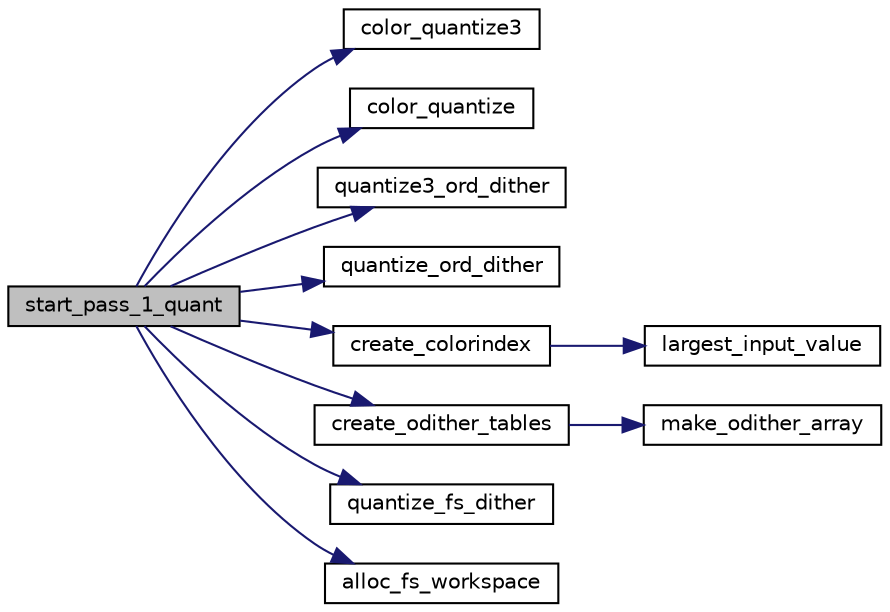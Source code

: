 digraph "start_pass_1_quant"
{
 // LATEX_PDF_SIZE
  bgcolor="transparent";
  edge [fontname="Helvetica",fontsize="10",labelfontname="Helvetica",labelfontsize="10"];
  node [fontname="Helvetica",fontsize="10",shape=record];
  rankdir="LR";
  Node113 [label="start_pass_1_quant",height=0.2,width=0.4,color="black", fillcolor="grey75", style="filled", fontcolor="black",tooltip=" "];
  Node113 -> Node114 [color="midnightblue",fontsize="10",style="solid",fontname="Helvetica"];
  Node114 [label="color_quantize3",height=0.2,width=0.4,color="black",URL="$jquant1_8c.html#a21078ef0a922cf067a9abefd643587a8",tooltip=" "];
  Node113 -> Node115 [color="midnightblue",fontsize="10",style="solid",fontname="Helvetica"];
  Node115 [label="color_quantize",height=0.2,width=0.4,color="black",URL="$jquant1_8c.html#a7cd0ab37d067e082d52761a72a34f393",tooltip=" "];
  Node113 -> Node116 [color="midnightblue",fontsize="10",style="solid",fontname="Helvetica"];
  Node116 [label="quantize3_ord_dither",height=0.2,width=0.4,color="black",URL="$jquant1_8c.html#a4073442f98bc77f21346ee43500c28df",tooltip=" "];
  Node113 -> Node117 [color="midnightblue",fontsize="10",style="solid",fontname="Helvetica"];
  Node117 [label="quantize_ord_dither",height=0.2,width=0.4,color="black",URL="$jquant1_8c.html#afc3bd33f61f864c151728c40524f4a3d",tooltip=" "];
  Node113 -> Node118 [color="midnightblue",fontsize="10",style="solid",fontname="Helvetica"];
  Node118 [label="create_colorindex",height=0.2,width=0.4,color="black",URL="$jquant1_8c.html#a8a21fbce6e50e0862a91b9588c8cad14",tooltip=" "];
  Node118 -> Node119 [color="midnightblue",fontsize="10",style="solid",fontname="Helvetica"];
  Node119 [label="largest_input_value",height=0.2,width=0.4,color="black",URL="$jquant1_8c.html#a7776aedb6f4207424e362efa398045ca",tooltip=" "];
  Node113 -> Node120 [color="midnightblue",fontsize="10",style="solid",fontname="Helvetica"];
  Node120 [label="create_odither_tables",height=0.2,width=0.4,color="black",URL="$jquant1_8c.html#a42d73068d733c88e07bc8dc010551b2d",tooltip=" "];
  Node120 -> Node121 [color="midnightblue",fontsize="10",style="solid",fontname="Helvetica"];
  Node121 [label="make_odither_array",height=0.2,width=0.4,color="black",URL="$jquant1_8c.html#a927b20e4c317e67832e2bebd38540618",tooltip=" "];
  Node113 -> Node122 [color="midnightblue",fontsize="10",style="solid",fontname="Helvetica"];
  Node122 [label="quantize_fs_dither",height=0.2,width=0.4,color="black",URL="$jquant1_8c.html#a58d7ca426df6f424c01cc38188f6d517",tooltip=" "];
  Node113 -> Node123 [color="midnightblue",fontsize="10",style="solid",fontname="Helvetica"];
  Node123 [label="alloc_fs_workspace",height=0.2,width=0.4,color="black",URL="$jquant1_8c.html#a5708b339d001ab437e1253d97237da75",tooltip=" "];
}
